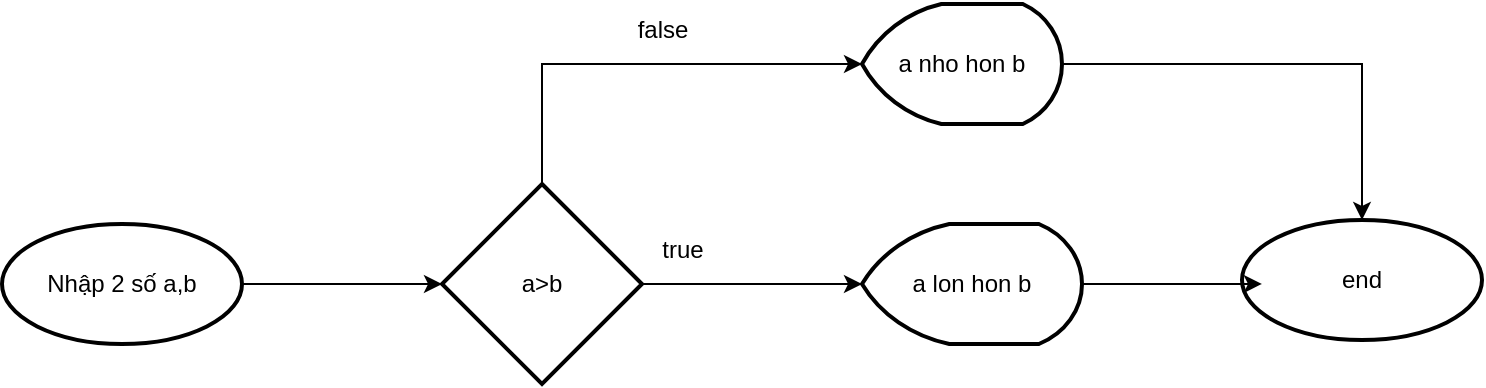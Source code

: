 <mxfile version="25.0.3">
  <diagram name="Page-1" id="ncddZihTLWJMlfTjUSpS">
    <mxGraphModel dx="874" dy="468" grid="1" gridSize="10" guides="1" tooltips="1" connect="1" arrows="1" fold="1" page="1" pageScale="1" pageWidth="850" pageHeight="1100" math="0" shadow="0">
      <root>
        <mxCell id="0" />
        <mxCell id="1" parent="0" />
        <mxCell id="UbkMghXz4nUbj46d38Ch-2" style="edgeStyle=orthogonalEdgeStyle;rounded=0;orthogonalLoop=1;jettySize=auto;html=1;" edge="1" parent="1" source="UbkMghXz4nUbj46d38Ch-1">
          <mxGeometry relative="1" as="geometry">
            <mxPoint x="260" y="230" as="targetPoint" />
          </mxGeometry>
        </mxCell>
        <mxCell id="UbkMghXz4nUbj46d38Ch-1" value="Nhập 2 số a,b" style="strokeWidth=2;html=1;shape=mxgraph.flowchart.start_1;whiteSpace=wrap;" vertex="1" parent="1">
          <mxGeometry x="40" y="200" width="120" height="60" as="geometry" />
        </mxCell>
        <mxCell id="UbkMghXz4nUbj46d38Ch-4" style="edgeStyle=orthogonalEdgeStyle;rounded=0;orthogonalLoop=1;jettySize=auto;html=1;" edge="1" parent="1" source="UbkMghXz4nUbj46d38Ch-3">
          <mxGeometry relative="1" as="geometry">
            <mxPoint x="470" y="230" as="targetPoint" />
          </mxGeometry>
        </mxCell>
        <mxCell id="UbkMghXz4nUbj46d38Ch-7" style="edgeStyle=orthogonalEdgeStyle;rounded=0;orthogonalLoop=1;jettySize=auto;html=1;" edge="1" parent="1" source="UbkMghXz4nUbj46d38Ch-3" target="UbkMghXz4nUbj46d38Ch-8">
          <mxGeometry relative="1" as="geometry">
            <mxPoint x="470" y="120" as="targetPoint" />
            <Array as="points">
              <mxPoint x="310" y="120" />
              <mxPoint x="311" y="120" />
            </Array>
          </mxGeometry>
        </mxCell>
        <mxCell id="UbkMghXz4nUbj46d38Ch-3" value="a&amp;gt;b" style="strokeWidth=2;html=1;shape=mxgraph.flowchart.decision;whiteSpace=wrap;" vertex="1" parent="1">
          <mxGeometry x="260" y="180" width="100" height="100" as="geometry" />
        </mxCell>
        <mxCell id="UbkMghXz4nUbj46d38Ch-5" value="a lon hon b" style="strokeWidth=2;html=1;shape=mxgraph.flowchart.display;whiteSpace=wrap;" vertex="1" parent="1">
          <mxGeometry x="470" y="200" width="110" height="60" as="geometry" />
        </mxCell>
        <mxCell id="UbkMghXz4nUbj46d38Ch-6" value="true" style="text;html=1;align=center;verticalAlign=middle;resizable=0;points=[];autosize=1;strokeColor=none;fillColor=none;" vertex="1" parent="1">
          <mxGeometry x="360" y="198" width="40" height="30" as="geometry" />
        </mxCell>
        <mxCell id="UbkMghXz4nUbj46d38Ch-12" style="edgeStyle=orthogonalEdgeStyle;rounded=0;orthogonalLoop=1;jettySize=auto;html=1;entryX=0.5;entryY=0;entryDx=0;entryDy=0;entryPerimeter=0;" edge="1" parent="1" source="UbkMghXz4nUbj46d38Ch-8" target="UbkMghXz4nUbj46d38Ch-10">
          <mxGeometry relative="1" as="geometry">
            <mxPoint x="720" y="120" as="targetPoint" />
          </mxGeometry>
        </mxCell>
        <mxCell id="UbkMghXz4nUbj46d38Ch-8" value="a nho hon b" style="strokeWidth=2;html=1;shape=mxgraph.flowchart.display;whiteSpace=wrap;" vertex="1" parent="1">
          <mxGeometry x="470" y="90" width="100" height="60" as="geometry" />
        </mxCell>
        <mxCell id="UbkMghXz4nUbj46d38Ch-9" value="false" style="text;html=1;align=center;verticalAlign=middle;resizable=0;points=[];autosize=1;strokeColor=none;fillColor=none;" vertex="1" parent="1">
          <mxGeometry x="345" y="88" width="50" height="30" as="geometry" />
        </mxCell>
        <mxCell id="UbkMghXz4nUbj46d38Ch-10" value="end" style="strokeWidth=2;html=1;shape=mxgraph.flowchart.start_1;whiteSpace=wrap;" vertex="1" parent="1">
          <mxGeometry x="660" y="198" width="120" height="60" as="geometry" />
        </mxCell>
        <mxCell id="UbkMghXz4nUbj46d38Ch-11" style="edgeStyle=orthogonalEdgeStyle;rounded=0;orthogonalLoop=1;jettySize=auto;html=1;entryX=0.083;entryY=0.533;entryDx=0;entryDy=0;entryPerimeter=0;" edge="1" parent="1" source="UbkMghXz4nUbj46d38Ch-5" target="UbkMghXz4nUbj46d38Ch-10">
          <mxGeometry relative="1" as="geometry" />
        </mxCell>
      </root>
    </mxGraphModel>
  </diagram>
</mxfile>
